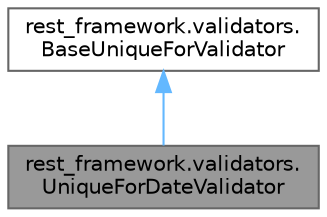 digraph "rest_framework.validators.UniqueForDateValidator"
{
 // LATEX_PDF_SIZE
  bgcolor="transparent";
  edge [fontname=Helvetica,fontsize=10,labelfontname=Helvetica,labelfontsize=10];
  node [fontname=Helvetica,fontsize=10,shape=box,height=0.2,width=0.4];
  Node1 [id="Node000001",label="rest_framework.validators.\lUniqueForDateValidator",height=0.2,width=0.4,color="gray40", fillcolor="grey60", style="filled", fontcolor="black",tooltip=" "];
  Node2 -> Node1 [id="edge2_Node000001_Node000002",dir="back",color="steelblue1",style="solid",tooltip=" "];
  Node2 [id="Node000002",label="rest_framework.validators.\lBaseUniqueForValidator",height=0.2,width=0.4,color="gray40", fillcolor="white", style="filled",URL="$classrest__framework_1_1validators_1_1BaseUniqueForValidator.html",tooltip=" "];
}
